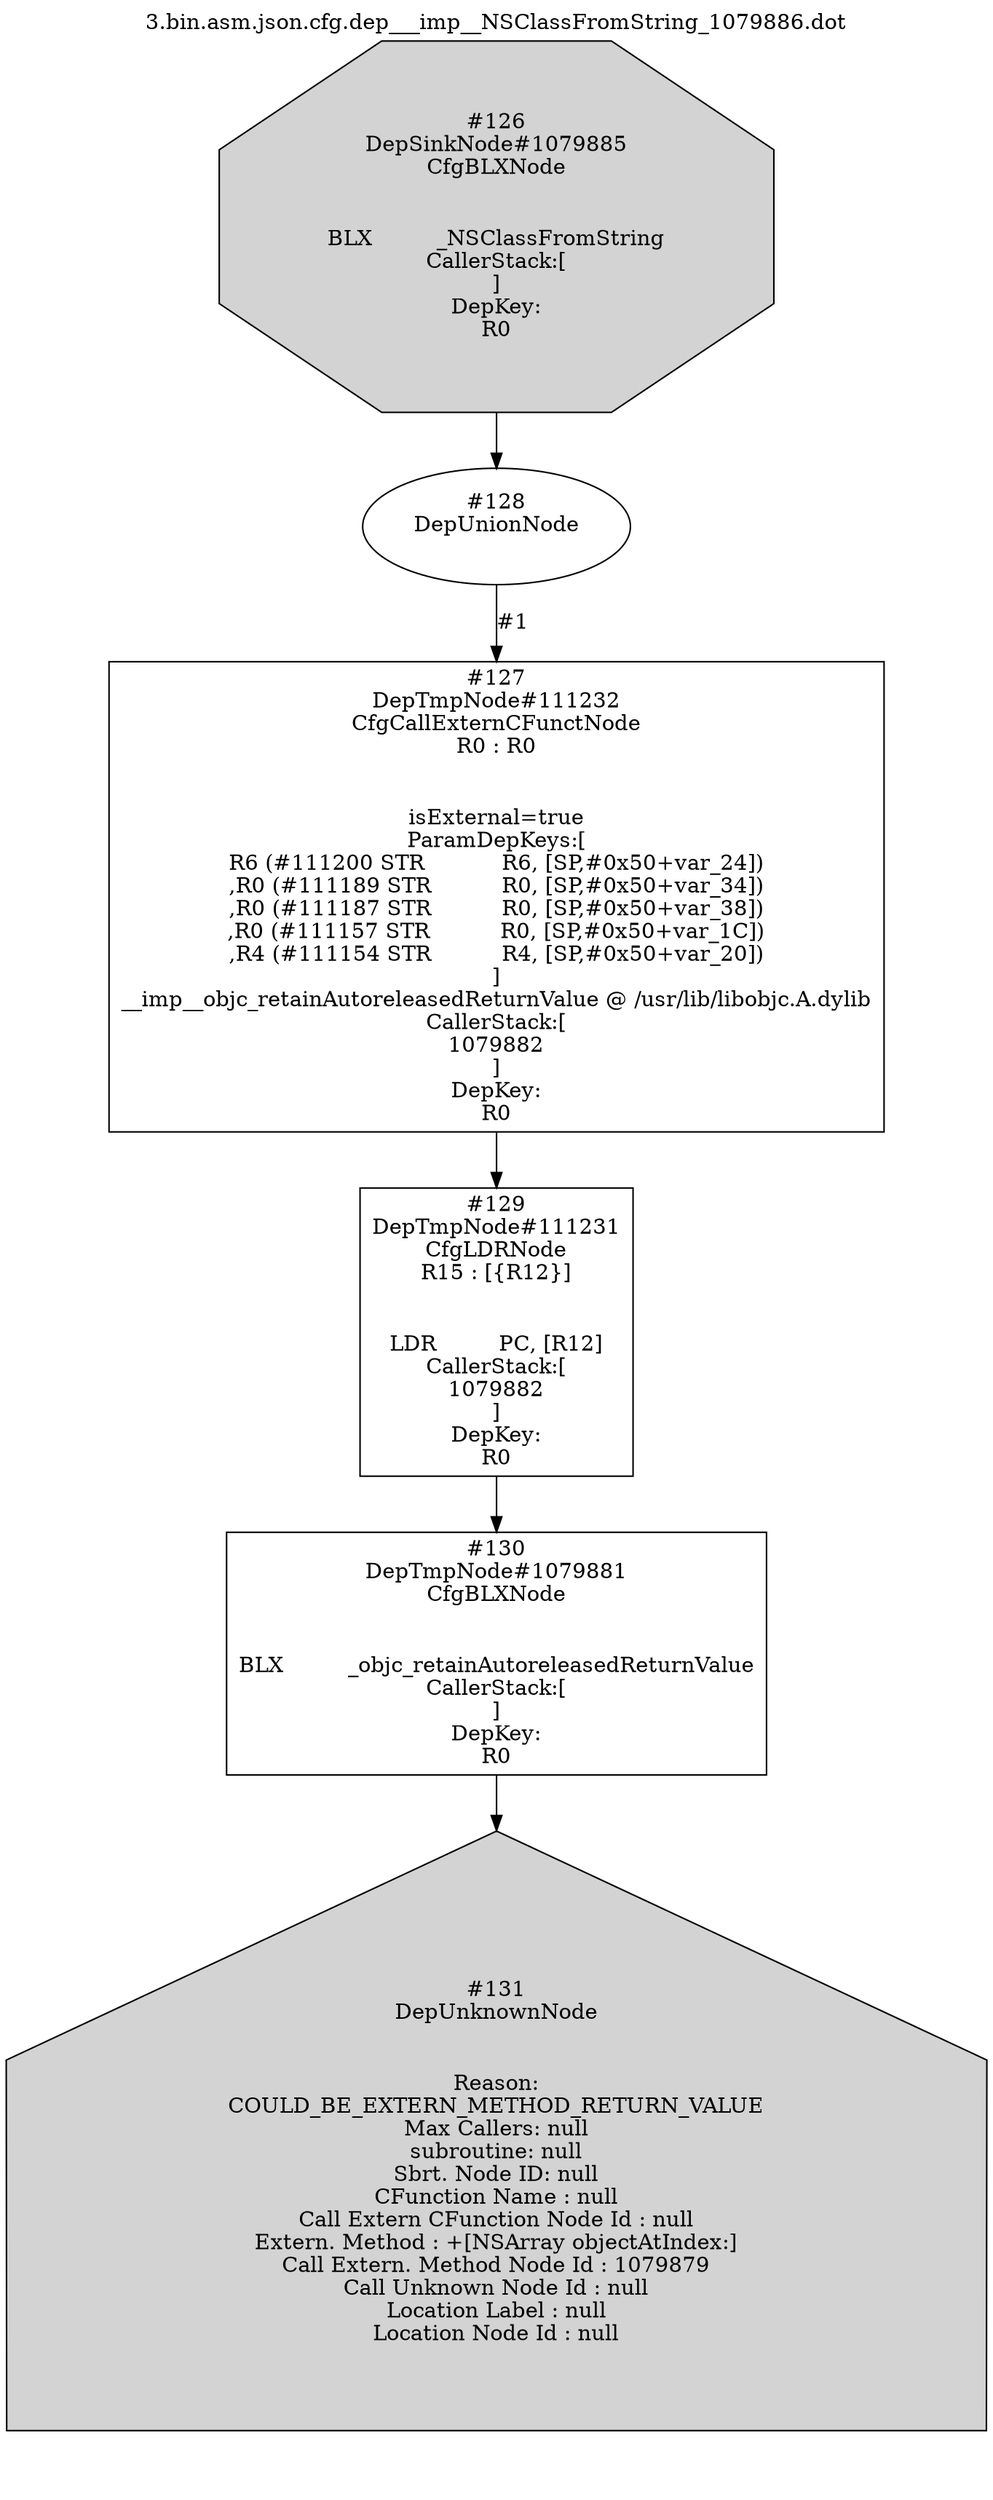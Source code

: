 digraph cfg {
	label="3.bin.asm.json.cfg.dep___imp__NSClassFromString_1079886.dot"
	labelloc=t
		n126 [shape=octagon, label="#126\nDepSinkNode#1079885\nCfgBLXNode\n\n\nBLX		_NSClassFromString\nCallerStack:[\n]\nDepKey:\nR0",style=filled];
		n127 [shape=box, label="#127\nDepTmpNode#111232\nCfgCallExternCFunctNode\nR0 : R0\n\n\nisExternal=true\nParamDepKeys:[\nR6 (#111200 STR		R6, [SP,#0x50+var_24])\n,R0 (#111189 STR		R0, [SP,#0x50+var_34])\n,R0 (#111187 STR		R0, [SP,#0x50+var_38])\n,R0 (#111157 STR		R0, [SP,#0x50+var_1C])\n,R4 (#111154 STR		R4, [SP,#0x50+var_20])\n]\n__imp__objc_retainAutoreleasedReturnValue @ /usr/lib/libobjc.A.dylib\nCallerStack:[\n1079882\n]\nDepKey:\nR0"];
		n128 [shape=ellipse, label="#128\nDepUnionNode\n\n"];
		n129 [shape=box, label="#129\nDepTmpNode#111231\nCfgLDRNode\nR15 : [{R12}]\n\n\nLDR		PC, [R12]\nCallerStack:[\n1079882\n]\nDepKey:\nR0"];
		n130 [shape=box, label="#130\nDepTmpNode#1079881\nCfgBLXNode\n\n\nBLX		_objc_retainAutoreleasedReturnValue\nCallerStack:[\n]\nDepKey:\nR0"];
		n131 [shape=house, label="#131\nDepUnknownNode\n\n\nReason:\nCOULD_BE_EXTERN_METHOD_RETURN_VALUE\nMax Callers: null\nsubroutine: null\nSbrt. Node ID: null\nCFunction Name : null\nCall Extern CFunction Node Id : null\nExtern. Method : +[NSArray objectAtIndex:]\nCall Extern. Method Node Id : 1079879\nCall Unknown Node Id : null\nLocation Label : null\nLocation Node Id : null",style=filled];
		n128 -> n127 [label="#1"];
		n127 -> n129 [label=""];
		n129 -> n130 [label=""];
		n130 -> n131 [label=""];
		n126 -> n128 [label=""];




}